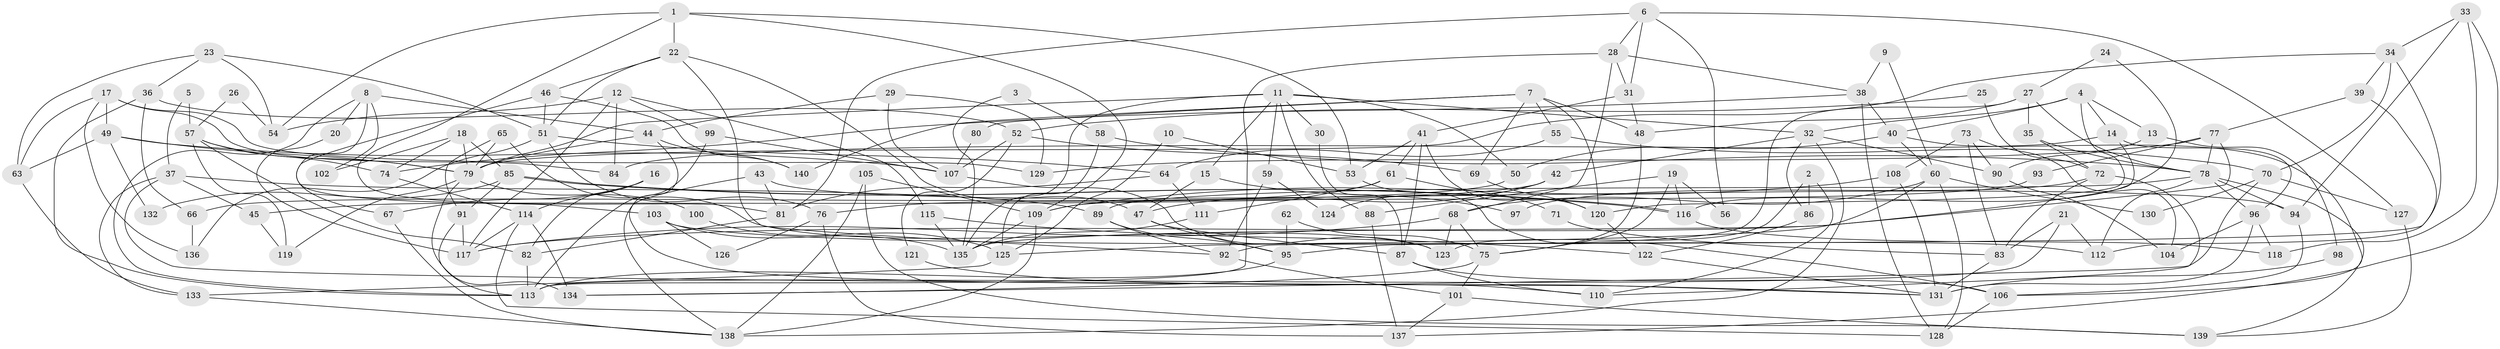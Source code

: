 // Generated by graph-tools (version 1.1) at 2025/51/03/09/25 04:51:25]
// undirected, 140 vertices, 280 edges
graph export_dot {
graph [start="1"]
  node [color=gray90,style=filled];
  1;
  2;
  3;
  4;
  5;
  6;
  7;
  8;
  9;
  10;
  11;
  12;
  13;
  14;
  15;
  16;
  17;
  18;
  19;
  20;
  21;
  22;
  23;
  24;
  25;
  26;
  27;
  28;
  29;
  30;
  31;
  32;
  33;
  34;
  35;
  36;
  37;
  38;
  39;
  40;
  41;
  42;
  43;
  44;
  45;
  46;
  47;
  48;
  49;
  50;
  51;
  52;
  53;
  54;
  55;
  56;
  57;
  58;
  59;
  60;
  61;
  62;
  63;
  64;
  65;
  66;
  67;
  68;
  69;
  70;
  71;
  72;
  73;
  74;
  75;
  76;
  77;
  78;
  79;
  80;
  81;
  82;
  83;
  84;
  85;
  86;
  87;
  88;
  89;
  90;
  91;
  92;
  93;
  94;
  95;
  96;
  97;
  98;
  99;
  100;
  101;
  102;
  103;
  104;
  105;
  106;
  107;
  108;
  109;
  110;
  111;
  112;
  113;
  114;
  115;
  116;
  117;
  118;
  119;
  120;
  121;
  122;
  123;
  124;
  125;
  126;
  127;
  128;
  129;
  130;
  131;
  132;
  133;
  134;
  135;
  136;
  137;
  138;
  139;
  140;
  1 -- 54;
  1 -- 22;
  1 -- 53;
  1 -- 81;
  1 -- 109;
  2 -- 123;
  2 -- 110;
  2 -- 86;
  3 -- 58;
  3 -- 135;
  4 -- 32;
  4 -- 120;
  4 -- 13;
  4 -- 14;
  4 -- 40;
  5 -- 57;
  5 -- 37;
  6 -- 81;
  6 -- 31;
  6 -- 28;
  6 -- 56;
  6 -- 127;
  7 -- 69;
  7 -- 48;
  7 -- 55;
  7 -- 80;
  7 -- 120;
  7 -- 140;
  8 -- 113;
  8 -- 103;
  8 -- 20;
  8 -- 44;
  8 -- 102;
  9 -- 38;
  9 -- 60;
  10 -- 125;
  10 -- 53;
  11 -- 135;
  11 -- 32;
  11 -- 15;
  11 -- 30;
  11 -- 50;
  11 -- 59;
  11 -- 79;
  11 -- 88;
  12 -- 117;
  12 -- 84;
  12 -- 54;
  12 -- 99;
  12 -- 115;
  13 -- 90;
  13 -- 98;
  14 -- 96;
  14 -- 84;
  14 -- 135;
  15 -- 47;
  15 -- 97;
  16 -- 82;
  16 -- 67;
  16 -- 114;
  17 -- 63;
  17 -- 49;
  17 -- 84;
  17 -- 129;
  17 -- 136;
  18 -- 79;
  18 -- 85;
  18 -- 74;
  18 -- 102;
  19 -- 75;
  19 -- 116;
  19 -- 56;
  19 -- 88;
  20 -- 117;
  21 -- 113;
  21 -- 112;
  21 -- 83;
  22 -- 47;
  22 -- 46;
  22 -- 51;
  22 -- 92;
  23 -- 51;
  23 -- 36;
  23 -- 54;
  23 -- 63;
  24 -- 27;
  24 -- 116;
  25 -- 72;
  25 -- 52;
  26 -- 57;
  26 -- 54;
  27 -- 78;
  27 -- 48;
  27 -- 35;
  27 -- 95;
  28 -- 68;
  28 -- 31;
  28 -- 38;
  28 -- 113;
  29 -- 107;
  29 -- 44;
  29 -- 129;
  30 -- 87;
  31 -- 41;
  31 -- 48;
  32 -- 42;
  32 -- 86;
  32 -- 90;
  32 -- 138;
  33 -- 34;
  33 -- 94;
  33 -- 118;
  33 -- 137;
  34 -- 70;
  34 -- 92;
  34 -- 39;
  34 -- 79;
  35 -- 78;
  35 -- 72;
  36 -- 113;
  36 -- 66;
  36 -- 52;
  37 -- 131;
  37 -- 89;
  37 -- 45;
  37 -- 133;
  38 -- 128;
  38 -- 40;
  38 -- 74;
  39 -- 77;
  39 -- 112;
  40 -- 50;
  40 -- 60;
  40 -- 106;
  41 -- 53;
  41 -- 120;
  41 -- 61;
  41 -- 87;
  42 -- 47;
  42 -- 45;
  42 -- 124;
  43 -- 81;
  43 -- 138;
  43 -- 94;
  44 -- 79;
  44 -- 110;
  44 -- 140;
  45 -- 119;
  46 -- 140;
  46 -- 51;
  46 -- 67;
  47 -- 95;
  47 -- 87;
  48 -- 75;
  49 -- 79;
  49 -- 107;
  49 -- 63;
  49 -- 132;
  50 -- 66;
  51 -- 64;
  51 -- 76;
  51 -- 136;
  52 -- 107;
  52 -- 69;
  52 -- 121;
  53 -- 106;
  55 -- 70;
  55 -- 64;
  57 -- 74;
  57 -- 79;
  57 -- 82;
  57 -- 119;
  58 -- 125;
  58 -- 78;
  59 -- 92;
  59 -- 124;
  60 -- 128;
  60 -- 68;
  60 -- 125;
  60 -- 130;
  61 -- 76;
  61 -- 71;
  61 -- 111;
  62 -- 75;
  62 -- 95;
  63 -- 133;
  64 -- 111;
  64 -- 81;
  65 -- 79;
  65 -- 91;
  65 -- 123;
  66 -- 136;
  67 -- 138;
  68 -- 75;
  68 -- 117;
  68 -- 123;
  69 -- 120;
  70 -- 127;
  70 -- 134;
  70 -- 130;
  71 -- 83;
  72 -- 110;
  72 -- 83;
  72 -- 97;
  73 -- 83;
  73 -- 104;
  73 -- 90;
  73 -- 108;
  74 -- 114;
  75 -- 134;
  75 -- 101;
  76 -- 137;
  76 -- 126;
  77 -- 129;
  77 -- 117;
  77 -- 78;
  77 -- 93;
  78 -- 89;
  78 -- 94;
  78 -- 96;
  78 -- 112;
  78 -- 139;
  79 -- 100;
  79 -- 119;
  79 -- 134;
  80 -- 107;
  81 -- 82;
  82 -- 113;
  83 -- 131;
  85 -- 91;
  85 -- 116;
  85 -- 116;
  85 -- 132;
  86 -- 122;
  87 -- 106;
  87 -- 110;
  88 -- 137;
  89 -- 92;
  89 -- 95;
  90 -- 104;
  91 -- 113;
  91 -- 117;
  92 -- 101;
  93 -- 109;
  94 -- 106;
  95 -- 113;
  96 -- 131;
  96 -- 104;
  96 -- 118;
  98 -- 131;
  99 -- 113;
  99 -- 107;
  100 -- 125;
  101 -- 137;
  101 -- 139;
  103 -- 135;
  103 -- 112;
  103 -- 126;
  105 -- 109;
  105 -- 138;
  105 -- 139;
  106 -- 128;
  107 -- 123;
  108 -- 109;
  108 -- 131;
  109 -- 138;
  109 -- 135;
  111 -- 135;
  114 -- 117;
  114 -- 128;
  114 -- 134;
  115 -- 135;
  115 -- 122;
  116 -- 118;
  120 -- 122;
  121 -- 131;
  122 -- 131;
  125 -- 133;
  127 -- 139;
  133 -- 138;
}
